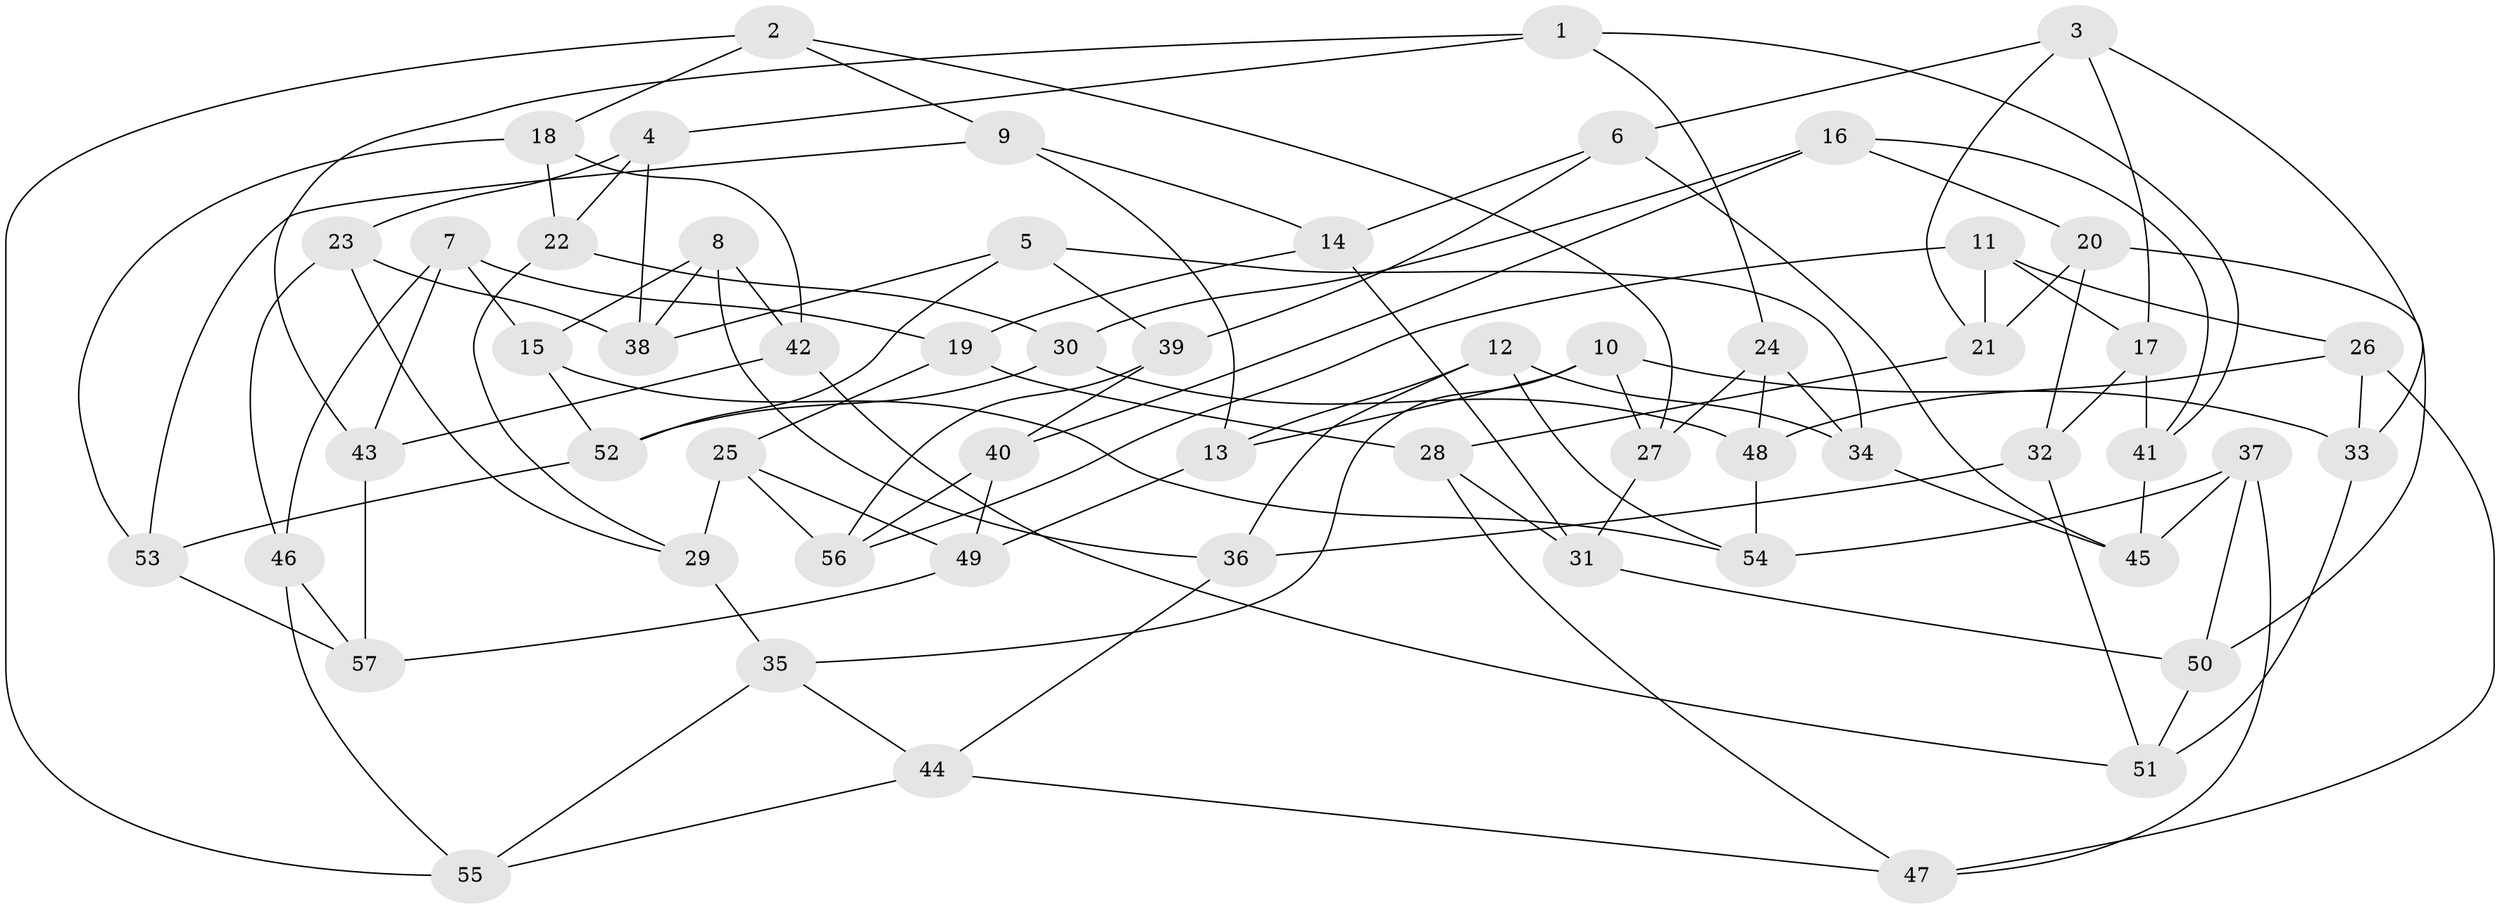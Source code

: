 // Generated by graph-tools (version 1.1) at 2025/03/03/09/25 03:03:05]
// undirected, 57 vertices, 114 edges
graph export_dot {
graph [start="1"]
  node [color=gray90,style=filled];
  1;
  2;
  3;
  4;
  5;
  6;
  7;
  8;
  9;
  10;
  11;
  12;
  13;
  14;
  15;
  16;
  17;
  18;
  19;
  20;
  21;
  22;
  23;
  24;
  25;
  26;
  27;
  28;
  29;
  30;
  31;
  32;
  33;
  34;
  35;
  36;
  37;
  38;
  39;
  40;
  41;
  42;
  43;
  44;
  45;
  46;
  47;
  48;
  49;
  50;
  51;
  52;
  53;
  54;
  55;
  56;
  57;
  1 -- 24;
  1 -- 41;
  1 -- 4;
  1 -- 43;
  2 -- 27;
  2 -- 55;
  2 -- 18;
  2 -- 9;
  3 -- 17;
  3 -- 21;
  3 -- 6;
  3 -- 33;
  4 -- 23;
  4 -- 22;
  4 -- 38;
  5 -- 34;
  5 -- 52;
  5 -- 38;
  5 -- 39;
  6 -- 39;
  6 -- 14;
  6 -- 45;
  7 -- 19;
  7 -- 46;
  7 -- 43;
  7 -- 15;
  8 -- 42;
  8 -- 36;
  8 -- 38;
  8 -- 15;
  9 -- 13;
  9 -- 53;
  9 -- 14;
  10 -- 35;
  10 -- 33;
  10 -- 27;
  10 -- 13;
  11 -- 26;
  11 -- 21;
  11 -- 56;
  11 -- 17;
  12 -- 36;
  12 -- 54;
  12 -- 34;
  12 -- 13;
  13 -- 49;
  14 -- 31;
  14 -- 19;
  15 -- 54;
  15 -- 52;
  16 -- 41;
  16 -- 30;
  16 -- 20;
  16 -- 40;
  17 -- 41;
  17 -- 32;
  18 -- 22;
  18 -- 42;
  18 -- 53;
  19 -- 25;
  19 -- 28;
  20 -- 50;
  20 -- 32;
  20 -- 21;
  21 -- 28;
  22 -- 30;
  22 -- 29;
  23 -- 46;
  23 -- 38;
  23 -- 29;
  24 -- 48;
  24 -- 27;
  24 -- 34;
  25 -- 29;
  25 -- 49;
  25 -- 56;
  26 -- 48;
  26 -- 47;
  26 -- 33;
  27 -- 31;
  28 -- 47;
  28 -- 31;
  29 -- 35;
  30 -- 52;
  30 -- 48;
  31 -- 50;
  32 -- 36;
  32 -- 51;
  33 -- 51;
  34 -- 45;
  35 -- 55;
  35 -- 44;
  36 -- 44;
  37 -- 45;
  37 -- 54;
  37 -- 50;
  37 -- 47;
  39 -- 56;
  39 -- 40;
  40 -- 49;
  40 -- 56;
  41 -- 45;
  42 -- 51;
  42 -- 43;
  43 -- 57;
  44 -- 47;
  44 -- 55;
  46 -- 57;
  46 -- 55;
  48 -- 54;
  49 -- 57;
  50 -- 51;
  52 -- 53;
  53 -- 57;
}
